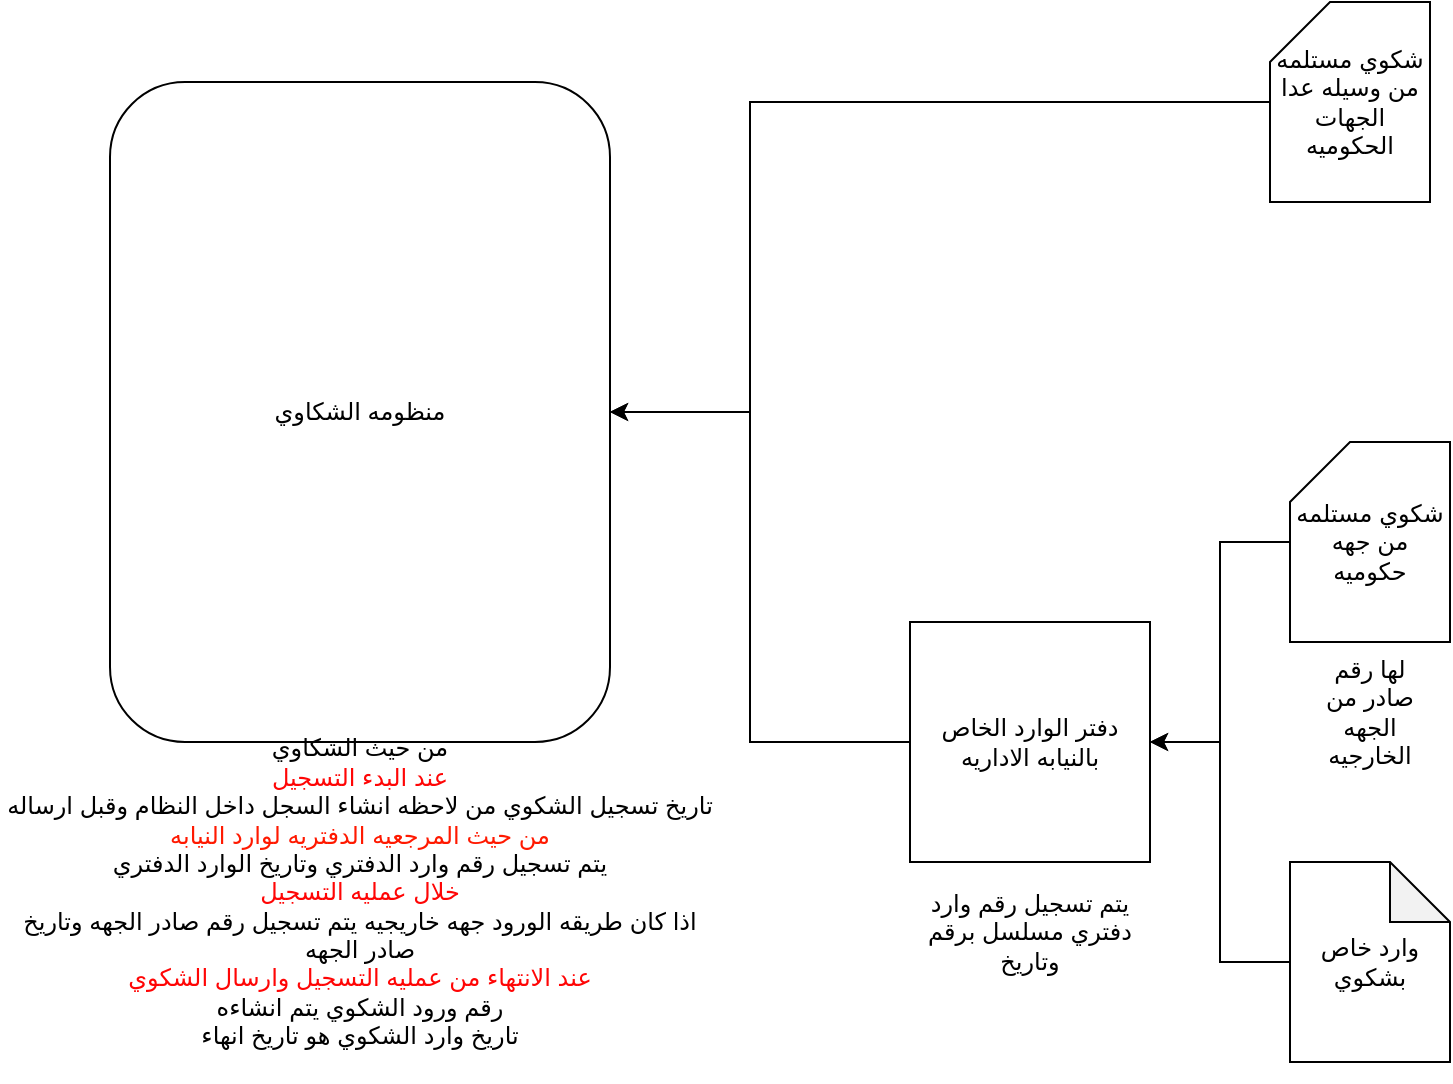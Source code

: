 <mxfile version="21.1.2" type="github">
  <diagram name="date and numbers" id="ctOic41lfCXOVWKaWNn0">
    <mxGraphModel dx="1434" dy="746" grid="1" gridSize="10" guides="1" tooltips="1" connect="1" arrows="1" fold="1" page="1" pageScale="1" pageWidth="850" pageHeight="1100" math="0" shadow="0">
      <root>
        <mxCell id="0" />
        <mxCell id="1" parent="0" />
        <mxCell id="2fYUgWHoPZwTo-GkhL_S-11" style="edgeStyle=orthogonalEdgeStyle;rounded=0;orthogonalLoop=1;jettySize=auto;html=1;" edge="1" parent="1" source="2fYUgWHoPZwTo-GkhL_S-1" target="2fYUgWHoPZwTo-GkhL_S-10">
          <mxGeometry relative="1" as="geometry">
            <Array as="points">
              <mxPoint x="450" y="260" />
              <mxPoint x="450" y="415" />
            </Array>
          </mxGeometry>
        </mxCell>
        <mxCell id="2fYUgWHoPZwTo-GkhL_S-1" value="شكوي مستلمه من وسيله عدا الجهات الحكوميه" style="shape=card;whiteSpace=wrap;html=1;" vertex="1" parent="1">
          <mxGeometry x="710" y="210" width="80" height="100" as="geometry" />
        </mxCell>
        <mxCell id="2fYUgWHoPZwTo-GkhL_S-9" style="edgeStyle=orthogonalEdgeStyle;rounded=0;orthogonalLoop=1;jettySize=auto;html=1;entryX=1;entryY=0.5;entryDx=0;entryDy=0;" edge="1" parent="1" source="2fYUgWHoPZwTo-GkhL_S-2" target="2fYUgWHoPZwTo-GkhL_S-6">
          <mxGeometry relative="1" as="geometry" />
        </mxCell>
        <mxCell id="2fYUgWHoPZwTo-GkhL_S-2" value="شكوي مستلمه من جهه حكوميه" style="shape=card;whiteSpace=wrap;html=1;" vertex="1" parent="1">
          <mxGeometry x="720" y="430" width="80" height="100" as="geometry" />
        </mxCell>
        <mxCell id="2fYUgWHoPZwTo-GkhL_S-3" value="لها رقم صادر من الجهه الخارجيه" style="text;html=1;strokeColor=none;fillColor=none;align=center;verticalAlign=middle;whiteSpace=wrap;rounded=0;" vertex="1" parent="1">
          <mxGeometry x="730" y="550" width="60" height="30" as="geometry" />
        </mxCell>
        <mxCell id="2fYUgWHoPZwTo-GkhL_S-8" style="edgeStyle=orthogonalEdgeStyle;rounded=0;orthogonalLoop=1;jettySize=auto;html=1;entryX=1;entryY=0.5;entryDx=0;entryDy=0;" edge="1" parent="1" source="2fYUgWHoPZwTo-GkhL_S-4" target="2fYUgWHoPZwTo-GkhL_S-6">
          <mxGeometry relative="1" as="geometry" />
        </mxCell>
        <mxCell id="2fYUgWHoPZwTo-GkhL_S-4" value="وارد خاص بشكوي" style="shape=note;whiteSpace=wrap;html=1;backgroundOutline=1;darkOpacity=0.05;" vertex="1" parent="1">
          <mxGeometry x="720" y="640" width="80" height="100" as="geometry" />
        </mxCell>
        <mxCell id="2fYUgWHoPZwTo-GkhL_S-12" style="edgeStyle=orthogonalEdgeStyle;rounded=0;orthogonalLoop=1;jettySize=auto;html=1;entryX=1;entryY=0.5;entryDx=0;entryDy=0;" edge="1" parent="1" source="2fYUgWHoPZwTo-GkhL_S-6" target="2fYUgWHoPZwTo-GkhL_S-10">
          <mxGeometry relative="1" as="geometry">
            <Array as="points">
              <mxPoint x="450" y="580" />
              <mxPoint x="450" y="415" />
            </Array>
          </mxGeometry>
        </mxCell>
        <mxCell id="2fYUgWHoPZwTo-GkhL_S-6" value="دفتر الوارد الخاص بالنيابه الاداريه" style="whiteSpace=wrap;html=1;aspect=fixed;" vertex="1" parent="1">
          <mxGeometry x="530" y="520" width="120" height="120" as="geometry" />
        </mxCell>
        <mxCell id="2fYUgWHoPZwTo-GkhL_S-7" value="يتم تسجيل رقم وارد دفتري مسلسل برقم وتاريخ" style="text;html=1;strokeColor=none;fillColor=none;align=center;verticalAlign=middle;whiteSpace=wrap;rounded=0;" vertex="1" parent="1">
          <mxGeometry x="535" y="660" width="110" height="30" as="geometry" />
        </mxCell>
        <mxCell id="2fYUgWHoPZwTo-GkhL_S-10" value="منظومه الشكاوي" style="rounded=1;whiteSpace=wrap;html=1;" vertex="1" parent="1">
          <mxGeometry x="130" y="250" width="250" height="330" as="geometry" />
        </mxCell>
        <mxCell id="2fYUgWHoPZwTo-GkhL_S-13" value="&lt;div&gt;من حيث الشكاوي&lt;/div&gt;&lt;div&gt;&lt;font color=&quot;#ff0505&quot;&gt;عند البدء التسجيل&lt;/font&gt;&lt;br&gt;تاريخ تسجيل الشكوي من لاحظه انشاء السجل داخل النظام وقبل ارساله&lt;/div&gt;&lt;div&gt;&lt;font color=&quot;#ff1900&quot;&gt;من حيث المرجعيه الدفتريه لوارد النيابه&lt;/font&gt;&lt;br&gt;يتم تسجيل رقم وارد الدفتري وتاريخ الوارد الدفتري&lt;br&gt;&lt;/div&gt;&lt;div&gt;&lt;font color=&quot;#ff0505&quot;&gt;خلال عمليه التسجيل&lt;/font&gt;&lt;/div&gt;&lt;div&gt;اذا كان طريقه الورود جهه خاريجيه يتم تسجيل رقم صادر الجهه وتاريخ صادر الجهه&lt;/div&gt;&lt;div&gt;&lt;font color=&quot;#ff0505&quot;&gt;عند الانتهاء من عمليه التسجيل وارسال الشكوي&lt;/font&gt;&lt;/div&gt;&lt;div&gt;رقم ورود الشكوي يتم انشاءه&lt;br&gt;&lt;/div&gt;&lt;div&gt;تاريخ وارد الشكوي هو تاريخ انهاء &lt;br&gt;&lt;/div&gt;" style="text;html=1;strokeColor=none;fillColor=none;align=center;verticalAlign=middle;whiteSpace=wrap;rounded=0;" vertex="1" parent="1">
          <mxGeometry x="75" y="560" width="360" height="190" as="geometry" />
        </mxCell>
      </root>
    </mxGraphModel>
  </diagram>
</mxfile>
